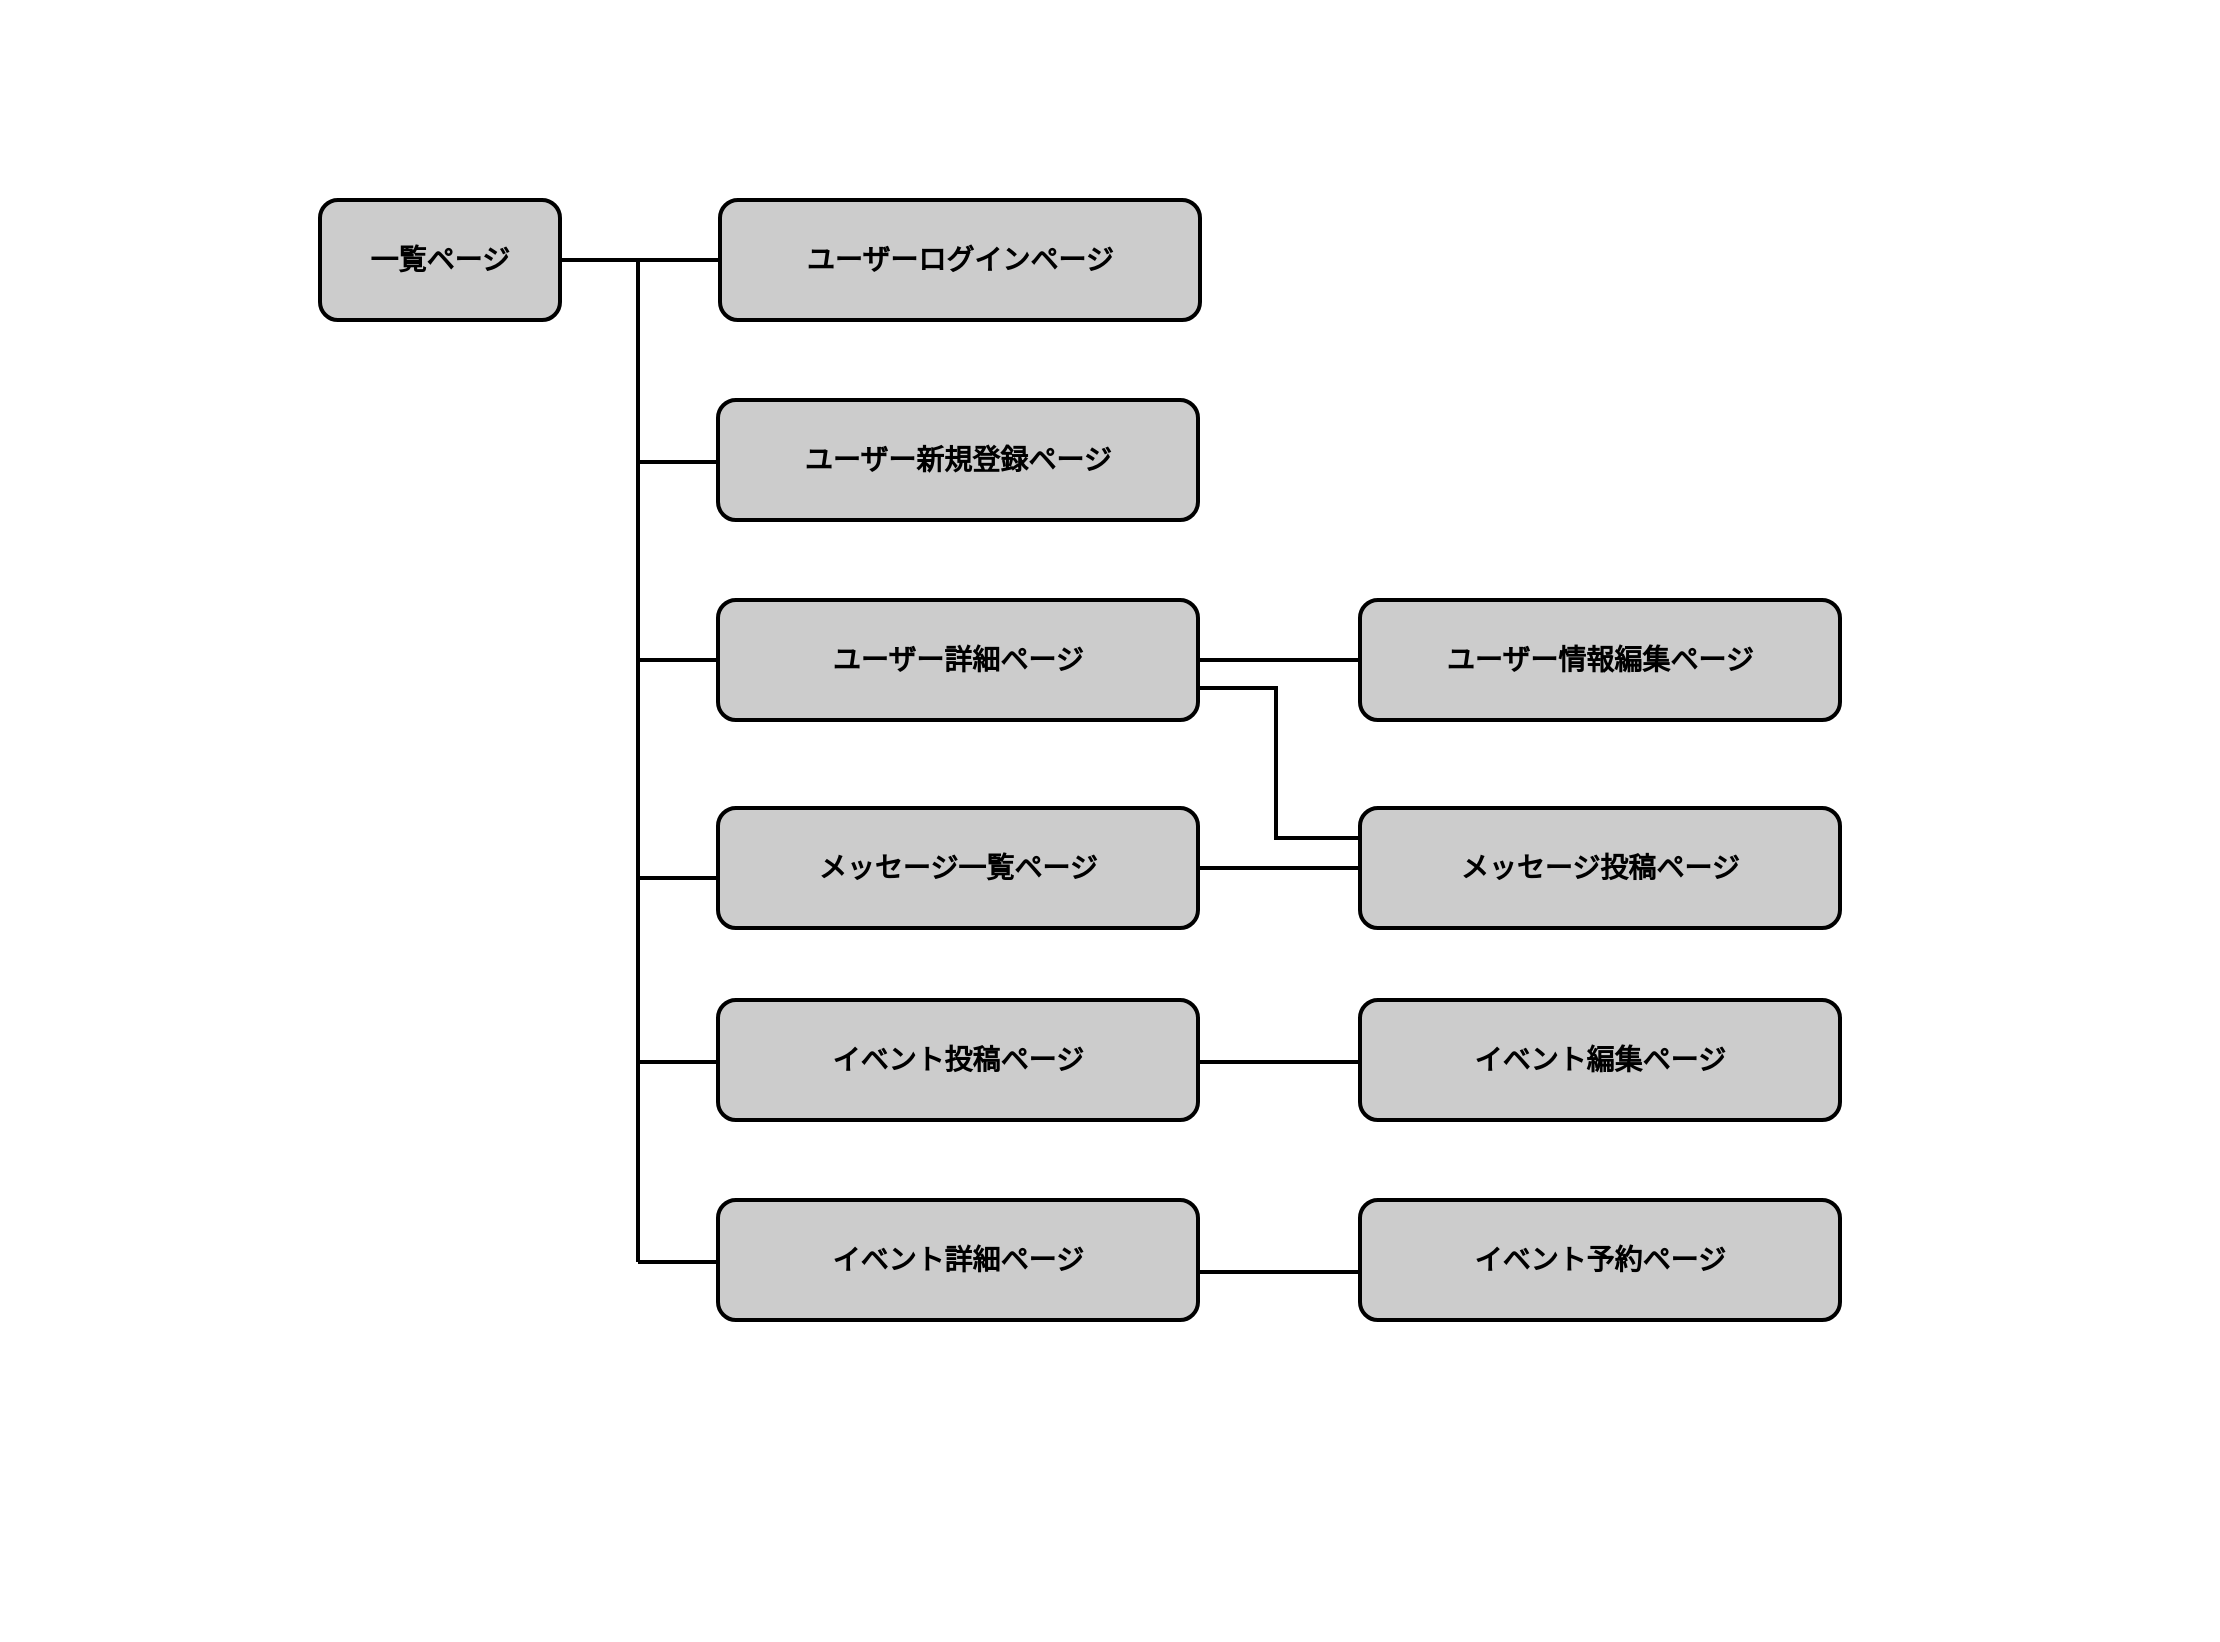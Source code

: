 <mxfile>
    <diagram id="LJtrmR9Uor_QtBT_sMH-" name="ページ1">
        <mxGraphModel dx="888" dy="1923" grid="1" gridSize="10" guides="1" tooltips="1" connect="1" arrows="1" fold="1" page="1" pageScale="1" pageWidth="1169" pageHeight="827" background="#ffffff" math="0" shadow="0">
            <root>
                <mxCell id="0"/>
                <mxCell id="1" parent="0"/>
                <mxCell id="2" value="&lt;font color=&quot;#000000&quot;&gt;&lt;span style=&quot;font-size: 14px;&quot;&gt;&lt;b&gt;一覧ページ&lt;/b&gt;&lt;/span&gt;&lt;/font&gt;" style="rounded=1;whiteSpace=wrap;html=1;fillColor=#CCCCCC;strokeColor=#000000;strokeWidth=2;" vertex="1" parent="1">
                    <mxGeometry x="220" y="100" width="120" height="60" as="geometry"/>
                </mxCell>
                <mxCell id="3" value="&lt;font color=&quot;#000000&quot;&gt;&lt;span style=&quot;font-size: 14px;&quot;&gt;&lt;b&gt;ユーザーログインページ&lt;/b&gt;&lt;/span&gt;&lt;/font&gt;" style="rounded=1;whiteSpace=wrap;html=1;fillColor=#CCCCCC;strokeColor=#000000;strokeWidth=2;" vertex="1" parent="1">
                    <mxGeometry x="420" y="100" width="240" height="60" as="geometry"/>
                </mxCell>
                <mxCell id="5" value="&lt;font color=&quot;#000000&quot;&gt;&lt;span style=&quot;font-size: 14px;&quot;&gt;&lt;b&gt;ユーザー新規登録ページ&lt;/b&gt;&lt;/span&gt;&lt;/font&gt;" style="rounded=1;whiteSpace=wrap;html=1;fillColor=#CCCCCC;strokeColor=#000000;strokeWidth=2;" vertex="1" parent="1">
                    <mxGeometry x="419" y="200" width="240" height="60" as="geometry"/>
                </mxCell>
                <mxCell id="6" value="&lt;font color=&quot;#000000&quot;&gt;&lt;span style=&quot;font-size: 14px;&quot;&gt;&lt;b&gt;ユーザー詳細ページ&lt;/b&gt;&lt;/span&gt;&lt;/font&gt;" style="rounded=1;whiteSpace=wrap;html=1;fillColor=#CCCCCC;strokeColor=#000000;strokeWidth=2;" vertex="1" parent="1">
                    <mxGeometry x="419" y="300" width="240" height="60" as="geometry"/>
                </mxCell>
                <mxCell id="7" value="&lt;font color=&quot;#000000&quot;&gt;&lt;span style=&quot;font-size: 14px;&quot;&gt;&lt;b&gt;イベント投稿ページ&lt;/b&gt;&lt;/span&gt;&lt;/font&gt;" style="rounded=1;whiteSpace=wrap;html=1;fillColor=#CCCCCC;strokeColor=#000000;strokeWidth=2;" vertex="1" parent="1">
                    <mxGeometry x="419" y="500" width="240" height="60" as="geometry"/>
                </mxCell>
                <mxCell id="8" value="&lt;font color=&quot;#000000&quot;&gt;&lt;span style=&quot;font-size: 14px;&quot;&gt;&lt;b&gt;メッセージ一覧ページ&lt;/b&gt;&lt;/span&gt;&lt;/font&gt;" style="rounded=1;whiteSpace=wrap;html=1;fillColor=#CCCCCC;strokeColor=#000000;strokeWidth=2;" vertex="1" parent="1">
                    <mxGeometry x="419" y="404" width="240" height="60" as="geometry"/>
                </mxCell>
                <mxCell id="9" value="&lt;font color=&quot;#000000&quot;&gt;&lt;span style=&quot;font-size: 14px;&quot;&gt;&lt;b&gt;イベント詳細ページ&lt;/b&gt;&lt;/span&gt;&lt;/font&gt;" style="rounded=1;whiteSpace=wrap;html=1;fillColor=#CCCCCC;strokeColor=#000000;strokeWidth=2;" vertex="1" parent="1">
                    <mxGeometry x="419" y="600" width="240" height="60" as="geometry"/>
                </mxCell>
                <mxCell id="10" value="&lt;font color=&quot;#000000&quot;&gt;&lt;span style=&quot;font-size: 14px;&quot;&gt;&lt;b&gt;イベント編集ページ&lt;/b&gt;&lt;/span&gt;&lt;/font&gt;" style="rounded=1;whiteSpace=wrap;html=1;fillColor=#CCCCCC;strokeColor=#000000;strokeWidth=2;" vertex="1" parent="1">
                    <mxGeometry x="740" y="500" width="240" height="60" as="geometry"/>
                </mxCell>
                <mxCell id="11" value="&lt;font color=&quot;#000000&quot;&gt;&lt;span style=&quot;font-size: 14px;&quot;&gt;&lt;b&gt;メッセージ投稿ページ&lt;/b&gt;&lt;/span&gt;&lt;/font&gt;" style="rounded=1;whiteSpace=wrap;html=1;fillColor=#CCCCCC;strokeColor=#000000;strokeWidth=2;" vertex="1" parent="1">
                    <mxGeometry x="740" y="404" width="240" height="60" as="geometry"/>
                </mxCell>
                <mxCell id="12" value="&lt;font color=&quot;#000000&quot;&gt;&lt;span style=&quot;font-size: 14px;&quot;&gt;&lt;b&gt;イベント予約ページ&lt;/b&gt;&lt;/span&gt;&lt;/font&gt;" style="rounded=1;whiteSpace=wrap;html=1;fillColor=#CCCCCC;strokeColor=#000000;strokeWidth=2;" vertex="1" parent="1">
                    <mxGeometry x="740" y="600" width="240" height="60" as="geometry"/>
                </mxCell>
                <mxCell id="13" value="&lt;font color=&quot;#000000&quot;&gt;&lt;span style=&quot;font-size: 14px;&quot;&gt;&lt;b&gt;ユーザー情報編集ページ&lt;/b&gt;&lt;/span&gt;&lt;/font&gt;" style="rounded=1;whiteSpace=wrap;html=1;fillColor=#CCCCCC;strokeColor=#000000;strokeWidth=2;" vertex="1" parent="1">
                    <mxGeometry x="740" y="300" width="240" height="60" as="geometry"/>
                </mxCell>
                <mxCell id="17" value="" style="line;strokeWidth=2;html=1;strokeColor=#000000;fontSize=14;fontColor=#000000;fillColor=#CCCCCC;" vertex="1" parent="1">
                    <mxGeometry x="339" y="125" width="80" height="10" as="geometry"/>
                </mxCell>
                <mxCell id="18" value="" style="line;strokeWidth=2;direction=south;html=1;perimeter=backbonePerimeter;points=[];outlineConnect=0;strokeColor=#000000;fontSize=14;fontColor=#000000;fillColor=#CCCCCC;" vertex="1" parent="1">
                    <mxGeometry x="374" y="131" width="10" height="500" as="geometry"/>
                </mxCell>
                <mxCell id="19" value="" style="line;strokeWidth=2;html=1;strokeColor=#000000;fontSize=14;fontColor=#000000;fillColor=#CCCCCC;" vertex="1" parent="1">
                    <mxGeometry x="379" y="226" width="40" height="10" as="geometry"/>
                </mxCell>
                <mxCell id="20" value="" style="line;strokeWidth=2;html=1;strokeColor=#000000;fontSize=14;fontColor=#000000;fillColor=#CCCCCC;" vertex="1" parent="1">
                    <mxGeometry x="379" y="325" width="40" height="10" as="geometry"/>
                </mxCell>
                <mxCell id="21" value="" style="line;strokeWidth=2;html=1;strokeColor=#000000;fontSize=14;fontColor=#000000;fillColor=#CCCCCC;" vertex="1" parent="1">
                    <mxGeometry x="379" y="434" width="40" height="10" as="geometry"/>
                </mxCell>
                <mxCell id="22" value="" style="line;strokeWidth=2;html=1;strokeColor=#000000;fontSize=14;fontColor=#000000;fillColor=#CCCCCC;" vertex="1" parent="1">
                    <mxGeometry x="379" y="526" width="40" height="10" as="geometry"/>
                </mxCell>
                <mxCell id="23" value="" style="line;strokeWidth=2;html=1;strokeColor=#000000;fontSize=14;fontColor=#000000;fillColor=#CCCCCC;" vertex="1" parent="1">
                    <mxGeometry x="379" y="626" width="40" height="10" as="geometry"/>
                </mxCell>
                <mxCell id="24" value="" style="line;strokeWidth=2;html=1;strokeColor=#000000;fontSize=14;fontColor=#000000;fillColor=#CCCCCC;" vertex="1" parent="1">
                    <mxGeometry x="659" y="325" width="80" height="10" as="geometry"/>
                </mxCell>
                <mxCell id="25" value="" style="line;strokeWidth=2;html=1;strokeColor=#000000;fontSize=14;fontColor=#000000;fillColor=#CCCCCC;" vertex="1" parent="1">
                    <mxGeometry x="659" y="429" width="80" height="10" as="geometry"/>
                </mxCell>
                <mxCell id="26" value="" style="line;strokeWidth=2;html=1;strokeColor=#000000;fontSize=14;fontColor=#000000;fillColor=#CCCCCC;" vertex="1" parent="1">
                    <mxGeometry x="659" y="526" width="80" height="10" as="geometry"/>
                </mxCell>
                <mxCell id="27" value="" style="line;strokeWidth=2;html=1;strokeColor=#000000;fontSize=14;fontColor=#000000;fillColor=#CCCCCC;" vertex="1" parent="1">
                    <mxGeometry x="659" y="631" width="80" height="10" as="geometry"/>
                </mxCell>
                <mxCell id="29" value="" style="line;strokeWidth=2;html=1;strokeColor=#000000;fontSize=14;fontColor=#000000;fillColor=#CCCCCC;" vertex="1" parent="1">
                    <mxGeometry x="659" y="339" width="40" height="10" as="geometry"/>
                </mxCell>
                <mxCell id="30" value="" style="line;strokeWidth=2;direction=south;html=1;perimeter=backbonePerimeter;points=[];outlineConnect=0;strokeColor=#000000;fontSize=14;fontColor=#000000;fillColor=#CCCCCC;" vertex="1" parent="1">
                    <mxGeometry x="693" y="343" width="10" height="77" as="geometry"/>
                </mxCell>
                <mxCell id="32" value="" style="line;strokeWidth=2;html=1;strokeColor=#000000;fontSize=14;fontColor=#000000;fillColor=#CCCCCC;" vertex="1" parent="1">
                    <mxGeometry x="699" y="414" width="40" height="10" as="geometry"/>
                </mxCell>
                <mxCell id="33" value="" style="whiteSpace=wrap;html=1;aspect=fixed;strokeColor=none;strokeWidth=2;fontSize=14;fontColor=#000000;fillColor=#FFFFFF;" vertex="1" parent="1">
                    <mxGeometry x="60" width="80" height="80" as="geometry"/>
                </mxCell>
                <mxCell id="34" value="" style="whiteSpace=wrap;html=1;aspect=fixed;strokeColor=none;strokeWidth=2;fontSize=14;fontColor=#000000;fillColor=#FFFFFF;" vertex="1" parent="1">
                    <mxGeometry x="1089" y="740" width="80" height="80" as="geometry"/>
                </mxCell>
            </root>
        </mxGraphModel>
    </diagram>
</mxfile>